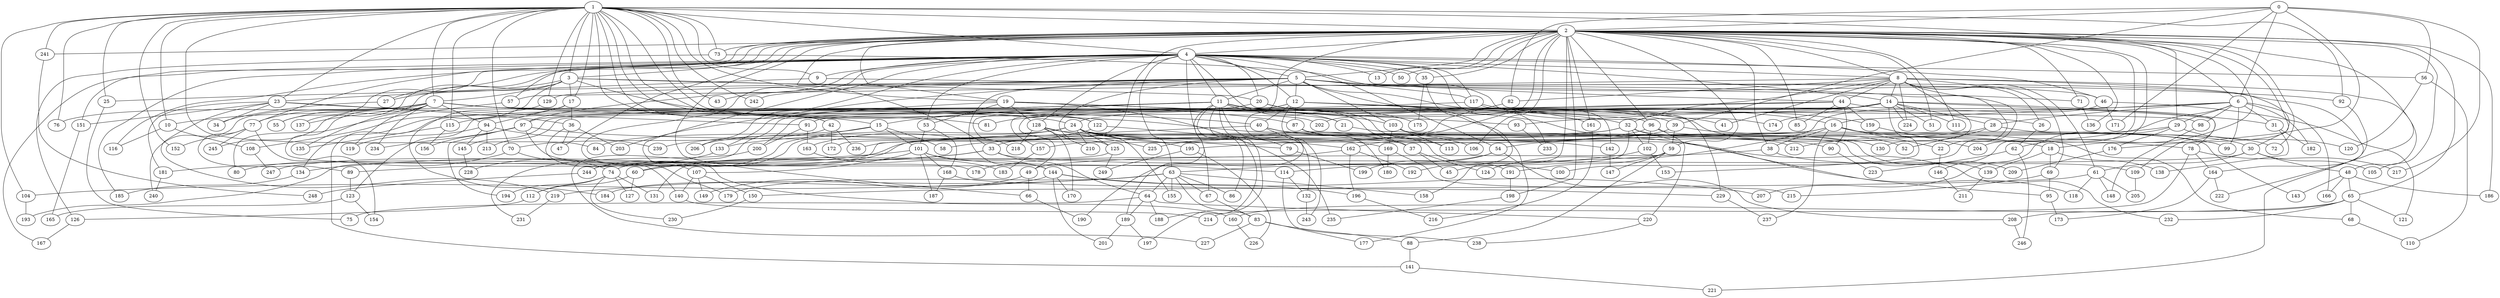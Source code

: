 graph g {0;1;2;3;4;5;6;7;8;9;10;11;12;13;14;15;16;17;18;19;20;21;22;23;24;25;26;27;28;29;30;31;32;33;34;35;36;37;38;39;40;41;42;43;44;45;46;47;48;49;50;51;52;53;54;55;56;57;58;59;60;61;62;63;64;65;66;67;68;69;70;71;72;73;74;75;76;77;78;79;80;81;82;83;84;85;86;87;88;89;90;91;92;93;94;95;96;97;98;99;100;101;102;103;104;105;106;107;108;109;110;111;112;113;114;115;116;117;118;119;120;121;122;123;124;125;126;127;128;129;130;131;132;133;134;135;136;137;138;139;140;141;142;143;144;145;146;147;148;149;150;151;152;153;154;155;156;157;158;159;160;161;162;163;164;165;166;167;168;169;170;171;172;173;174;175;176;177;178;179;180;181;182;183;184;185;186;187;188;189;190;191;192;193;194;195;196;197;198;199;200;201;202;203;204;205;206;207;208;209;210;211;212;213;214;215;216;217;218;219;220;221;222;223;224;225;226;227;228;229;230;231;232;233;234;235;236;237;238;239;240;241;242;243;244;245;246;247;248;249;0 -- 2;0 -- 6;0 -- 39;0 -- 56;0 -- 82;0 -- 171;0 -- 176;0 -- 217;1 -- 2;1 -- 3;1 -- 4;1 -- 7;1 -- 9;1 -- 10;1 -- 15;1 -- 17;1 -- 19;1 -- 23;1 -- 25;1 -- 29;1 -- 42;1 -- 43;1 -- 70;1 -- 73;1 -- 76;1 -- 81;1 -- 84;1 -- 92;1 -- 104;1 -- 115;1 -- 122;1 -- 129;1 -- 152;1 -- 202;1 -- 241;1 -- 242;2 -- 3;2 -- 4;2 -- 5;2 -- 6;2 -- 8;2 -- 13;2 -- 18;2 -- 19;2 -- 33;2 -- 35;2 -- 38;2 -- 47;2 -- 50;2 -- 51;2 -- 57;2 -- 59;2 -- 62;2 -- 65;2 -- 66;2 -- 71;2 -- 72;2 -- 73;2 -- 77;2 -- 85;2 -- 96;2 -- 105;2 -- 106;2 -- 111;2 -- 132;2 -- 136;2 -- 146;2 -- 151;2 -- 158;2 -- 161;2 -- 172;2 -- 186;2 -- 198;2 -- 204;2 -- 222;2 -- 225;2 -- 241;3 -- 7;3 -- 17;3 -- 20;3 -- 22;3 -- 27;3 -- 87;3 -- 108;3 -- 245;4 -- 5;4 -- 8;4 -- 9;4 -- 11;4 -- 12;4 -- 13;4 -- 14;4 -- 20;4 -- 27;4 -- 35;4 -- 46;4 -- 50;4 -- 53;4 -- 54;4 -- 55;4 -- 56;4 -- 63;4 -- 67;4 -- 97;4 -- 107;4 -- 113;4 -- 116;4 -- 117;4 -- 128;4 -- 137;4 -- 167;4 -- 179;4 -- 185;4 -- 206;4 -- 233;5 -- 11;5 -- 12;5 -- 25;5 -- 43;5 -- 44;5 -- 46;5 -- 92;5 -- 103;5 -- 117;5 -- 125;5 -- 129;5 -- 144;5 -- 177;5 -- 203;5 -- 221;5 -- 229;5 -- 242;6 -- 16;6 -- 28;6 -- 29;6 -- 31;6 -- 93;6 -- 98;6 -- 99;6 -- 166;6 -- 182;6 -- 212;7 -- 10;7 -- 24;7 -- 40;7 -- 55;7 -- 76;7 -- 77;7 -- 94;7 -- 98;7 -- 119;7 -- 122;7 -- 135;7 -- 137;7 -- 140;7 -- 191;7 -- 234;7 -- 240;8 -- 14;8 -- 26;8 -- 30;8 -- 32;8 -- 41;8 -- 44;8 -- 48;8 -- 57;8 -- 61;8 -- 69;8 -- 82;8 -- 100;8 -- 130;8 -- 224;9 -- 23;9 -- 71;10 -- 108;10 -- 116;11 -- 15;11 -- 16;11 -- 21;11 -- 37;11 -- 39;11 -- 41;11 -- 52;11 -- 79;11 -- 86;11 -- 97;11 -- 103;11 -- 118;11 -- 123;11 -- 141;11 -- 145;11 -- 188;11 -- 189;11 -- 197;12 -- 26;12 -- 32;12 -- 40;12 -- 87;12 -- 96;12 -- 157;12 -- 218;12 -- 243;14 -- 24;14 -- 28;14 -- 31;14 -- 49;14 -- 51;14 -- 81;14 -- 91;14 -- 109;14 -- 111;14 -- 153;14 -- 174;14 -- 213;14 -- 224;15 -- 58;15 -- 84;15 -- 101;15 -- 244;16 -- 18;16 -- 22;16 -- 30;16 -- 33;16 -- 38;16 -- 237;16 -- 247;17 -- 36;17 -- 94;17 -- 134;18 -- 69;18 -- 138;18 -- 139;19 -- 21;19 -- 53;19 -- 93;19 -- 128;19 -- 133;19 -- 235;20 -- 161;20 -- 175;20 -- 227;21 -- 139;22 -- 146;23 -- 34;23 -- 36;23 -- 42;23 -- 91;23 -- 151;23 -- 181;23 -- 219;24 -- 37;24 -- 74;24 -- 79;24 -- 125;24 -- 133;24 -- 155;24 -- 169;24 -- 195;24 -- 206;24 -- 210;24 -- 232;24 -- 239;25 -- 75;26 -- 62;27 -- 34;28 -- 52;28 -- 54;28 -- 72;29 -- 120;29 -- 157;29 -- 176;29 -- 207;30 -- 48;30 -- 61;30 -- 105;30 -- 244;31 -- 138;31 -- 182;32 -- 45;32 -- 58;32 -- 60;32 -- 78;32 -- 95;32 -- 102;33 -- 60;33 -- 64;33 -- 100;33 -- 134;35 -- 175;35 -- 192;36 -- 47;36 -- 160;36 -- 203;37 -- 45;37 -- 124;38 -- 49;38 -- 109;39 -- 59;39 -- 99;39 -- 162;40 -- 68;40 -- 106;40 -- 190;40 -- 193;42 -- 70;42 -- 172;42 -- 236;44 -- 78;44 -- 85;44 -- 90;44 -- 115;44 -- 159;44 -- 202;46 -- 121;46 -- 124;46 -- 171;48 -- 65;48 -- 143;48 -- 166;48 -- 186;49 -- 66;49 -- 149;53 -- 101;53 -- 168;54 -- 63;54 -- 199;54 -- 208;56 -- 110;56 -- 120;57 -- 80;59 -- 88;59 -- 89;59 -- 147;59 -- 191;60 -- 112;60 -- 127;61 -- 118;61 -- 148;61 -- 150;61 -- 205;62 -- 223;62 -- 246;63 -- 64;63 -- 67;63 -- 83;63 -- 86;63 -- 104;63 -- 155;63 -- 158;63 -- 179;63 -- 219;64 -- 75;64 -- 188;64 -- 189;64 -- 220;65 -- 68;65 -- 121;65 -- 160;65 -- 208;65 -- 232;66 -- 190;67 -- 83;68 -- 110;69 -- 95;69 -- 215;70 -- 74;70 -- 80;71 -- 136;73 -- 126;73 -- 174;74 -- 112;74 -- 127;74 -- 131;74 -- 194;74 -- 230;77 -- 89;77 -- 152;77 -- 154;77 -- 245;78 -- 164;78 -- 214;78 -- 217;79 -- 199;82 -- 236;83 -- 88;83 -- 177;83 -- 227;87 -- 90;87 -- 180;88 -- 141;89 -- 123;90 -- 223;91 -- 163;91 -- 200;92 -- 164;93 -- 233;94 -- 119;94 -- 145;94 -- 213;94 -- 239;95 -- 173;96 -- 102;96 -- 143;96 -- 195;96 -- 220;97 -- 142;97 -- 156;97 -- 178;97 -- 194;97 -- 234;98 -- 148;101 -- 107;101 -- 114;101 -- 144;101 -- 168;101 -- 181;101 -- 187;102 -- 114;102 -- 153;103 -- 113;103 -- 130;103 -- 169;103 -- 209;104 -- 193;107 -- 140;107 -- 149;107 -- 150;108 -- 247;109 -- 205;112 -- 126;114 -- 132;114 -- 238;115 -- 135;115 -- 156;117 -- 142;117 -- 159;117 -- 200;122 -- 162;122 -- 163;123 -- 154;123 -- 165;125 -- 131;125 -- 249;126 -- 167;128 -- 170;128 -- 210;128 -- 212;128 -- 218;128 -- 225;129 -- 184;132 -- 243;133 -- 228;134 -- 185;139 -- 211;140 -- 214;141 -- 221;142 -- 147;144 -- 170;144 -- 184;144 -- 196;144 -- 201;144 -- 207;145 -- 228;146 -- 211;150 -- 230;151 -- 165;157 -- 183;159 -- 204;160 -- 226;161 -- 216;162 -- 178;162 -- 192;162 -- 196;163 -- 183;164 -- 173;164 -- 222;168 -- 187;168 -- 229;169 -- 180;169 -- 215;176 -- 209;181 -- 240;189 -- 197;189 -- 201;191 -- 198;195 -- 226;195 -- 249;196 -- 216;198 -- 235;200 -- 231;208 -- 246;219 -- 231;220 -- 238;229 -- 237;241 -- 248;244 -- 248;}